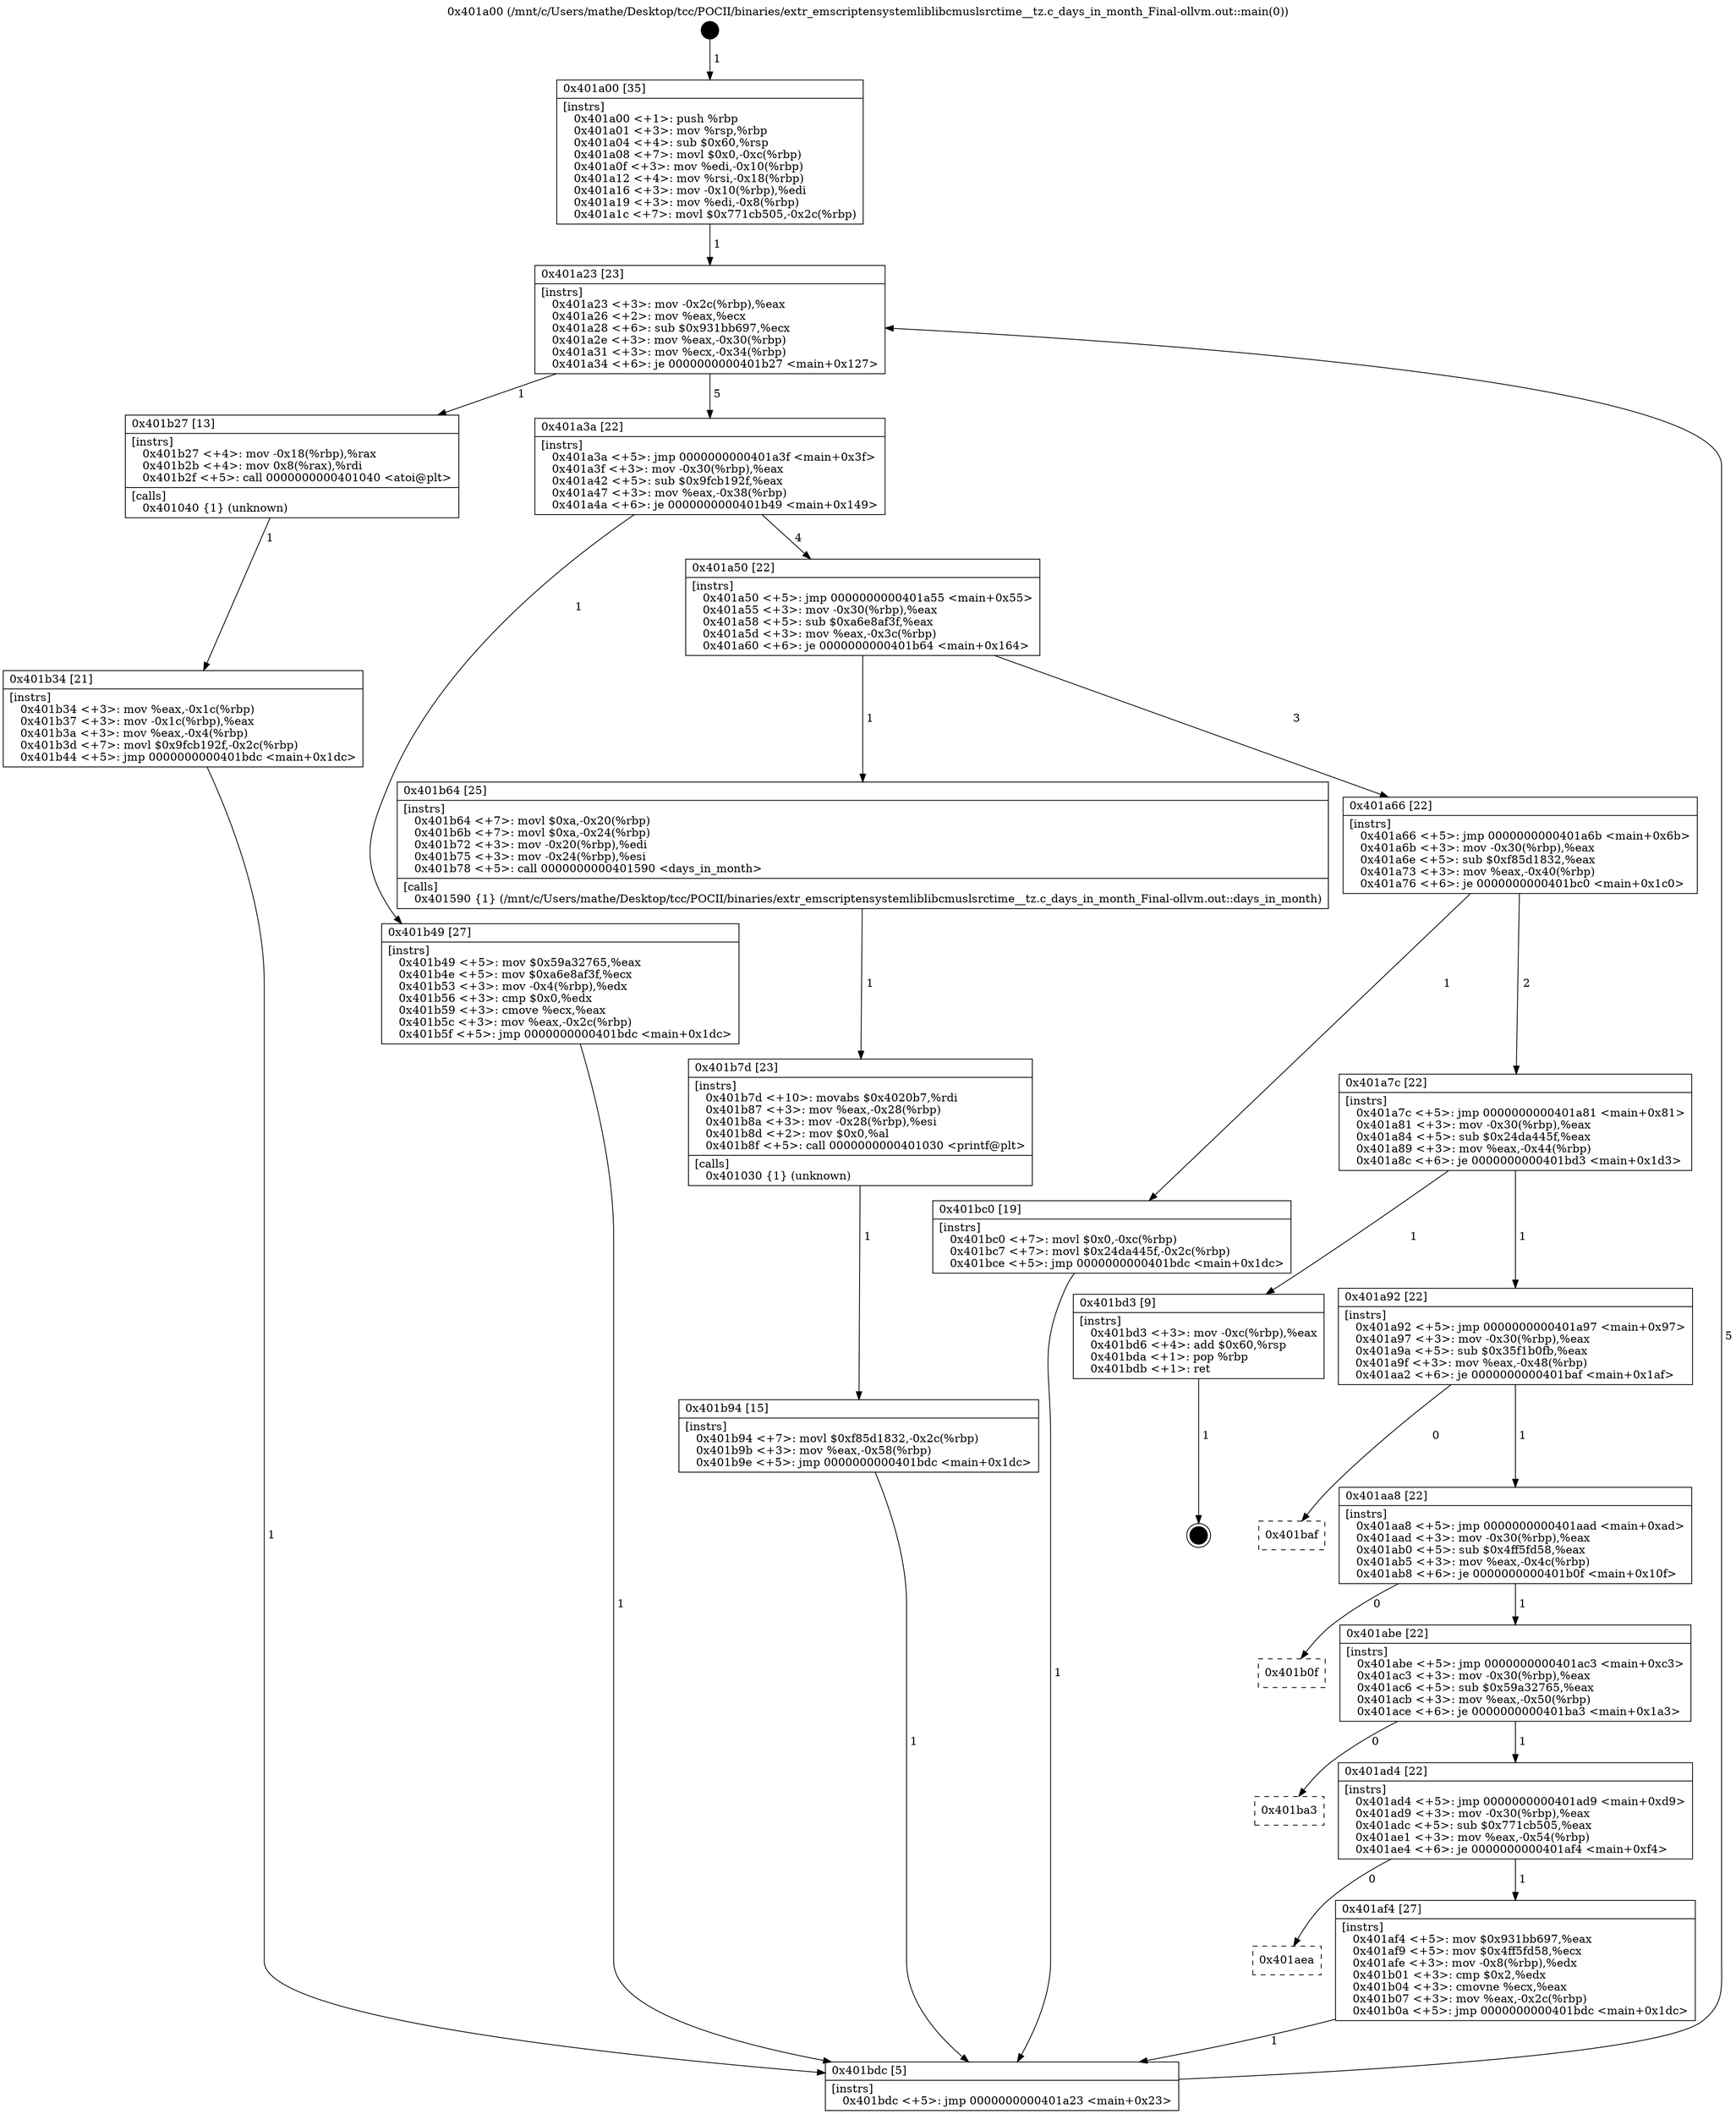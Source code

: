 digraph "0x401a00" {
  label = "0x401a00 (/mnt/c/Users/mathe/Desktop/tcc/POCII/binaries/extr_emscriptensystemliblibcmuslsrctime__tz.c_days_in_month_Final-ollvm.out::main(0))"
  labelloc = "t"
  node[shape=record]

  Entry [label="",width=0.3,height=0.3,shape=circle,fillcolor=black,style=filled]
  "0x401a23" [label="{
     0x401a23 [23]\l
     | [instrs]\l
     &nbsp;&nbsp;0x401a23 \<+3\>: mov -0x2c(%rbp),%eax\l
     &nbsp;&nbsp;0x401a26 \<+2\>: mov %eax,%ecx\l
     &nbsp;&nbsp;0x401a28 \<+6\>: sub $0x931bb697,%ecx\l
     &nbsp;&nbsp;0x401a2e \<+3\>: mov %eax,-0x30(%rbp)\l
     &nbsp;&nbsp;0x401a31 \<+3\>: mov %ecx,-0x34(%rbp)\l
     &nbsp;&nbsp;0x401a34 \<+6\>: je 0000000000401b27 \<main+0x127\>\l
  }"]
  "0x401b27" [label="{
     0x401b27 [13]\l
     | [instrs]\l
     &nbsp;&nbsp;0x401b27 \<+4\>: mov -0x18(%rbp),%rax\l
     &nbsp;&nbsp;0x401b2b \<+4\>: mov 0x8(%rax),%rdi\l
     &nbsp;&nbsp;0x401b2f \<+5\>: call 0000000000401040 \<atoi@plt\>\l
     | [calls]\l
     &nbsp;&nbsp;0x401040 \{1\} (unknown)\l
  }"]
  "0x401a3a" [label="{
     0x401a3a [22]\l
     | [instrs]\l
     &nbsp;&nbsp;0x401a3a \<+5\>: jmp 0000000000401a3f \<main+0x3f\>\l
     &nbsp;&nbsp;0x401a3f \<+3\>: mov -0x30(%rbp),%eax\l
     &nbsp;&nbsp;0x401a42 \<+5\>: sub $0x9fcb192f,%eax\l
     &nbsp;&nbsp;0x401a47 \<+3\>: mov %eax,-0x38(%rbp)\l
     &nbsp;&nbsp;0x401a4a \<+6\>: je 0000000000401b49 \<main+0x149\>\l
  }"]
  Exit [label="",width=0.3,height=0.3,shape=circle,fillcolor=black,style=filled,peripheries=2]
  "0x401b49" [label="{
     0x401b49 [27]\l
     | [instrs]\l
     &nbsp;&nbsp;0x401b49 \<+5\>: mov $0x59a32765,%eax\l
     &nbsp;&nbsp;0x401b4e \<+5\>: mov $0xa6e8af3f,%ecx\l
     &nbsp;&nbsp;0x401b53 \<+3\>: mov -0x4(%rbp),%edx\l
     &nbsp;&nbsp;0x401b56 \<+3\>: cmp $0x0,%edx\l
     &nbsp;&nbsp;0x401b59 \<+3\>: cmove %ecx,%eax\l
     &nbsp;&nbsp;0x401b5c \<+3\>: mov %eax,-0x2c(%rbp)\l
     &nbsp;&nbsp;0x401b5f \<+5\>: jmp 0000000000401bdc \<main+0x1dc\>\l
  }"]
  "0x401a50" [label="{
     0x401a50 [22]\l
     | [instrs]\l
     &nbsp;&nbsp;0x401a50 \<+5\>: jmp 0000000000401a55 \<main+0x55\>\l
     &nbsp;&nbsp;0x401a55 \<+3\>: mov -0x30(%rbp),%eax\l
     &nbsp;&nbsp;0x401a58 \<+5\>: sub $0xa6e8af3f,%eax\l
     &nbsp;&nbsp;0x401a5d \<+3\>: mov %eax,-0x3c(%rbp)\l
     &nbsp;&nbsp;0x401a60 \<+6\>: je 0000000000401b64 \<main+0x164\>\l
  }"]
  "0x401b94" [label="{
     0x401b94 [15]\l
     | [instrs]\l
     &nbsp;&nbsp;0x401b94 \<+7\>: movl $0xf85d1832,-0x2c(%rbp)\l
     &nbsp;&nbsp;0x401b9b \<+3\>: mov %eax,-0x58(%rbp)\l
     &nbsp;&nbsp;0x401b9e \<+5\>: jmp 0000000000401bdc \<main+0x1dc\>\l
  }"]
  "0x401b64" [label="{
     0x401b64 [25]\l
     | [instrs]\l
     &nbsp;&nbsp;0x401b64 \<+7\>: movl $0xa,-0x20(%rbp)\l
     &nbsp;&nbsp;0x401b6b \<+7\>: movl $0xa,-0x24(%rbp)\l
     &nbsp;&nbsp;0x401b72 \<+3\>: mov -0x20(%rbp),%edi\l
     &nbsp;&nbsp;0x401b75 \<+3\>: mov -0x24(%rbp),%esi\l
     &nbsp;&nbsp;0x401b78 \<+5\>: call 0000000000401590 \<days_in_month\>\l
     | [calls]\l
     &nbsp;&nbsp;0x401590 \{1\} (/mnt/c/Users/mathe/Desktop/tcc/POCII/binaries/extr_emscriptensystemliblibcmuslsrctime__tz.c_days_in_month_Final-ollvm.out::days_in_month)\l
  }"]
  "0x401a66" [label="{
     0x401a66 [22]\l
     | [instrs]\l
     &nbsp;&nbsp;0x401a66 \<+5\>: jmp 0000000000401a6b \<main+0x6b\>\l
     &nbsp;&nbsp;0x401a6b \<+3\>: mov -0x30(%rbp),%eax\l
     &nbsp;&nbsp;0x401a6e \<+5\>: sub $0xf85d1832,%eax\l
     &nbsp;&nbsp;0x401a73 \<+3\>: mov %eax,-0x40(%rbp)\l
     &nbsp;&nbsp;0x401a76 \<+6\>: je 0000000000401bc0 \<main+0x1c0\>\l
  }"]
  "0x401b7d" [label="{
     0x401b7d [23]\l
     | [instrs]\l
     &nbsp;&nbsp;0x401b7d \<+10\>: movabs $0x4020b7,%rdi\l
     &nbsp;&nbsp;0x401b87 \<+3\>: mov %eax,-0x28(%rbp)\l
     &nbsp;&nbsp;0x401b8a \<+3\>: mov -0x28(%rbp),%esi\l
     &nbsp;&nbsp;0x401b8d \<+2\>: mov $0x0,%al\l
     &nbsp;&nbsp;0x401b8f \<+5\>: call 0000000000401030 \<printf@plt\>\l
     | [calls]\l
     &nbsp;&nbsp;0x401030 \{1\} (unknown)\l
  }"]
  "0x401bc0" [label="{
     0x401bc0 [19]\l
     | [instrs]\l
     &nbsp;&nbsp;0x401bc0 \<+7\>: movl $0x0,-0xc(%rbp)\l
     &nbsp;&nbsp;0x401bc7 \<+7\>: movl $0x24da445f,-0x2c(%rbp)\l
     &nbsp;&nbsp;0x401bce \<+5\>: jmp 0000000000401bdc \<main+0x1dc\>\l
  }"]
  "0x401a7c" [label="{
     0x401a7c [22]\l
     | [instrs]\l
     &nbsp;&nbsp;0x401a7c \<+5\>: jmp 0000000000401a81 \<main+0x81\>\l
     &nbsp;&nbsp;0x401a81 \<+3\>: mov -0x30(%rbp),%eax\l
     &nbsp;&nbsp;0x401a84 \<+5\>: sub $0x24da445f,%eax\l
     &nbsp;&nbsp;0x401a89 \<+3\>: mov %eax,-0x44(%rbp)\l
     &nbsp;&nbsp;0x401a8c \<+6\>: je 0000000000401bd3 \<main+0x1d3\>\l
  }"]
  "0x401b34" [label="{
     0x401b34 [21]\l
     | [instrs]\l
     &nbsp;&nbsp;0x401b34 \<+3\>: mov %eax,-0x1c(%rbp)\l
     &nbsp;&nbsp;0x401b37 \<+3\>: mov -0x1c(%rbp),%eax\l
     &nbsp;&nbsp;0x401b3a \<+3\>: mov %eax,-0x4(%rbp)\l
     &nbsp;&nbsp;0x401b3d \<+7\>: movl $0x9fcb192f,-0x2c(%rbp)\l
     &nbsp;&nbsp;0x401b44 \<+5\>: jmp 0000000000401bdc \<main+0x1dc\>\l
  }"]
  "0x401bd3" [label="{
     0x401bd3 [9]\l
     | [instrs]\l
     &nbsp;&nbsp;0x401bd3 \<+3\>: mov -0xc(%rbp),%eax\l
     &nbsp;&nbsp;0x401bd6 \<+4\>: add $0x60,%rsp\l
     &nbsp;&nbsp;0x401bda \<+1\>: pop %rbp\l
     &nbsp;&nbsp;0x401bdb \<+1\>: ret\l
  }"]
  "0x401a92" [label="{
     0x401a92 [22]\l
     | [instrs]\l
     &nbsp;&nbsp;0x401a92 \<+5\>: jmp 0000000000401a97 \<main+0x97\>\l
     &nbsp;&nbsp;0x401a97 \<+3\>: mov -0x30(%rbp),%eax\l
     &nbsp;&nbsp;0x401a9a \<+5\>: sub $0x35f1b0fb,%eax\l
     &nbsp;&nbsp;0x401a9f \<+3\>: mov %eax,-0x48(%rbp)\l
     &nbsp;&nbsp;0x401aa2 \<+6\>: je 0000000000401baf \<main+0x1af\>\l
  }"]
  "0x401a00" [label="{
     0x401a00 [35]\l
     | [instrs]\l
     &nbsp;&nbsp;0x401a00 \<+1\>: push %rbp\l
     &nbsp;&nbsp;0x401a01 \<+3\>: mov %rsp,%rbp\l
     &nbsp;&nbsp;0x401a04 \<+4\>: sub $0x60,%rsp\l
     &nbsp;&nbsp;0x401a08 \<+7\>: movl $0x0,-0xc(%rbp)\l
     &nbsp;&nbsp;0x401a0f \<+3\>: mov %edi,-0x10(%rbp)\l
     &nbsp;&nbsp;0x401a12 \<+4\>: mov %rsi,-0x18(%rbp)\l
     &nbsp;&nbsp;0x401a16 \<+3\>: mov -0x10(%rbp),%edi\l
     &nbsp;&nbsp;0x401a19 \<+3\>: mov %edi,-0x8(%rbp)\l
     &nbsp;&nbsp;0x401a1c \<+7\>: movl $0x771cb505,-0x2c(%rbp)\l
  }"]
  "0x401baf" [label="{
     0x401baf\l
  }", style=dashed]
  "0x401aa8" [label="{
     0x401aa8 [22]\l
     | [instrs]\l
     &nbsp;&nbsp;0x401aa8 \<+5\>: jmp 0000000000401aad \<main+0xad\>\l
     &nbsp;&nbsp;0x401aad \<+3\>: mov -0x30(%rbp),%eax\l
     &nbsp;&nbsp;0x401ab0 \<+5\>: sub $0x4ff5fd58,%eax\l
     &nbsp;&nbsp;0x401ab5 \<+3\>: mov %eax,-0x4c(%rbp)\l
     &nbsp;&nbsp;0x401ab8 \<+6\>: je 0000000000401b0f \<main+0x10f\>\l
  }"]
  "0x401bdc" [label="{
     0x401bdc [5]\l
     | [instrs]\l
     &nbsp;&nbsp;0x401bdc \<+5\>: jmp 0000000000401a23 \<main+0x23\>\l
  }"]
  "0x401b0f" [label="{
     0x401b0f\l
  }", style=dashed]
  "0x401abe" [label="{
     0x401abe [22]\l
     | [instrs]\l
     &nbsp;&nbsp;0x401abe \<+5\>: jmp 0000000000401ac3 \<main+0xc3\>\l
     &nbsp;&nbsp;0x401ac3 \<+3\>: mov -0x30(%rbp),%eax\l
     &nbsp;&nbsp;0x401ac6 \<+5\>: sub $0x59a32765,%eax\l
     &nbsp;&nbsp;0x401acb \<+3\>: mov %eax,-0x50(%rbp)\l
     &nbsp;&nbsp;0x401ace \<+6\>: je 0000000000401ba3 \<main+0x1a3\>\l
  }"]
  "0x401aea" [label="{
     0x401aea\l
  }", style=dashed]
  "0x401ba3" [label="{
     0x401ba3\l
  }", style=dashed]
  "0x401ad4" [label="{
     0x401ad4 [22]\l
     | [instrs]\l
     &nbsp;&nbsp;0x401ad4 \<+5\>: jmp 0000000000401ad9 \<main+0xd9\>\l
     &nbsp;&nbsp;0x401ad9 \<+3\>: mov -0x30(%rbp),%eax\l
     &nbsp;&nbsp;0x401adc \<+5\>: sub $0x771cb505,%eax\l
     &nbsp;&nbsp;0x401ae1 \<+3\>: mov %eax,-0x54(%rbp)\l
     &nbsp;&nbsp;0x401ae4 \<+6\>: je 0000000000401af4 \<main+0xf4\>\l
  }"]
  "0x401af4" [label="{
     0x401af4 [27]\l
     | [instrs]\l
     &nbsp;&nbsp;0x401af4 \<+5\>: mov $0x931bb697,%eax\l
     &nbsp;&nbsp;0x401af9 \<+5\>: mov $0x4ff5fd58,%ecx\l
     &nbsp;&nbsp;0x401afe \<+3\>: mov -0x8(%rbp),%edx\l
     &nbsp;&nbsp;0x401b01 \<+3\>: cmp $0x2,%edx\l
     &nbsp;&nbsp;0x401b04 \<+3\>: cmovne %ecx,%eax\l
     &nbsp;&nbsp;0x401b07 \<+3\>: mov %eax,-0x2c(%rbp)\l
     &nbsp;&nbsp;0x401b0a \<+5\>: jmp 0000000000401bdc \<main+0x1dc\>\l
  }"]
  Entry -> "0x401a00" [label=" 1"]
  "0x401a23" -> "0x401b27" [label=" 1"]
  "0x401a23" -> "0x401a3a" [label=" 5"]
  "0x401bd3" -> Exit [label=" 1"]
  "0x401a3a" -> "0x401b49" [label=" 1"]
  "0x401a3a" -> "0x401a50" [label=" 4"]
  "0x401bc0" -> "0x401bdc" [label=" 1"]
  "0x401a50" -> "0x401b64" [label=" 1"]
  "0x401a50" -> "0x401a66" [label=" 3"]
  "0x401b94" -> "0x401bdc" [label=" 1"]
  "0x401a66" -> "0x401bc0" [label=" 1"]
  "0x401a66" -> "0x401a7c" [label=" 2"]
  "0x401b7d" -> "0x401b94" [label=" 1"]
  "0x401a7c" -> "0x401bd3" [label=" 1"]
  "0x401a7c" -> "0x401a92" [label=" 1"]
  "0x401b64" -> "0x401b7d" [label=" 1"]
  "0x401a92" -> "0x401baf" [label=" 0"]
  "0x401a92" -> "0x401aa8" [label=" 1"]
  "0x401b49" -> "0x401bdc" [label=" 1"]
  "0x401aa8" -> "0x401b0f" [label=" 0"]
  "0x401aa8" -> "0x401abe" [label=" 1"]
  "0x401b34" -> "0x401bdc" [label=" 1"]
  "0x401abe" -> "0x401ba3" [label=" 0"]
  "0x401abe" -> "0x401ad4" [label=" 1"]
  "0x401b27" -> "0x401b34" [label=" 1"]
  "0x401ad4" -> "0x401af4" [label=" 1"]
  "0x401ad4" -> "0x401aea" [label=" 0"]
  "0x401af4" -> "0x401bdc" [label=" 1"]
  "0x401a00" -> "0x401a23" [label=" 1"]
  "0x401bdc" -> "0x401a23" [label=" 5"]
}

